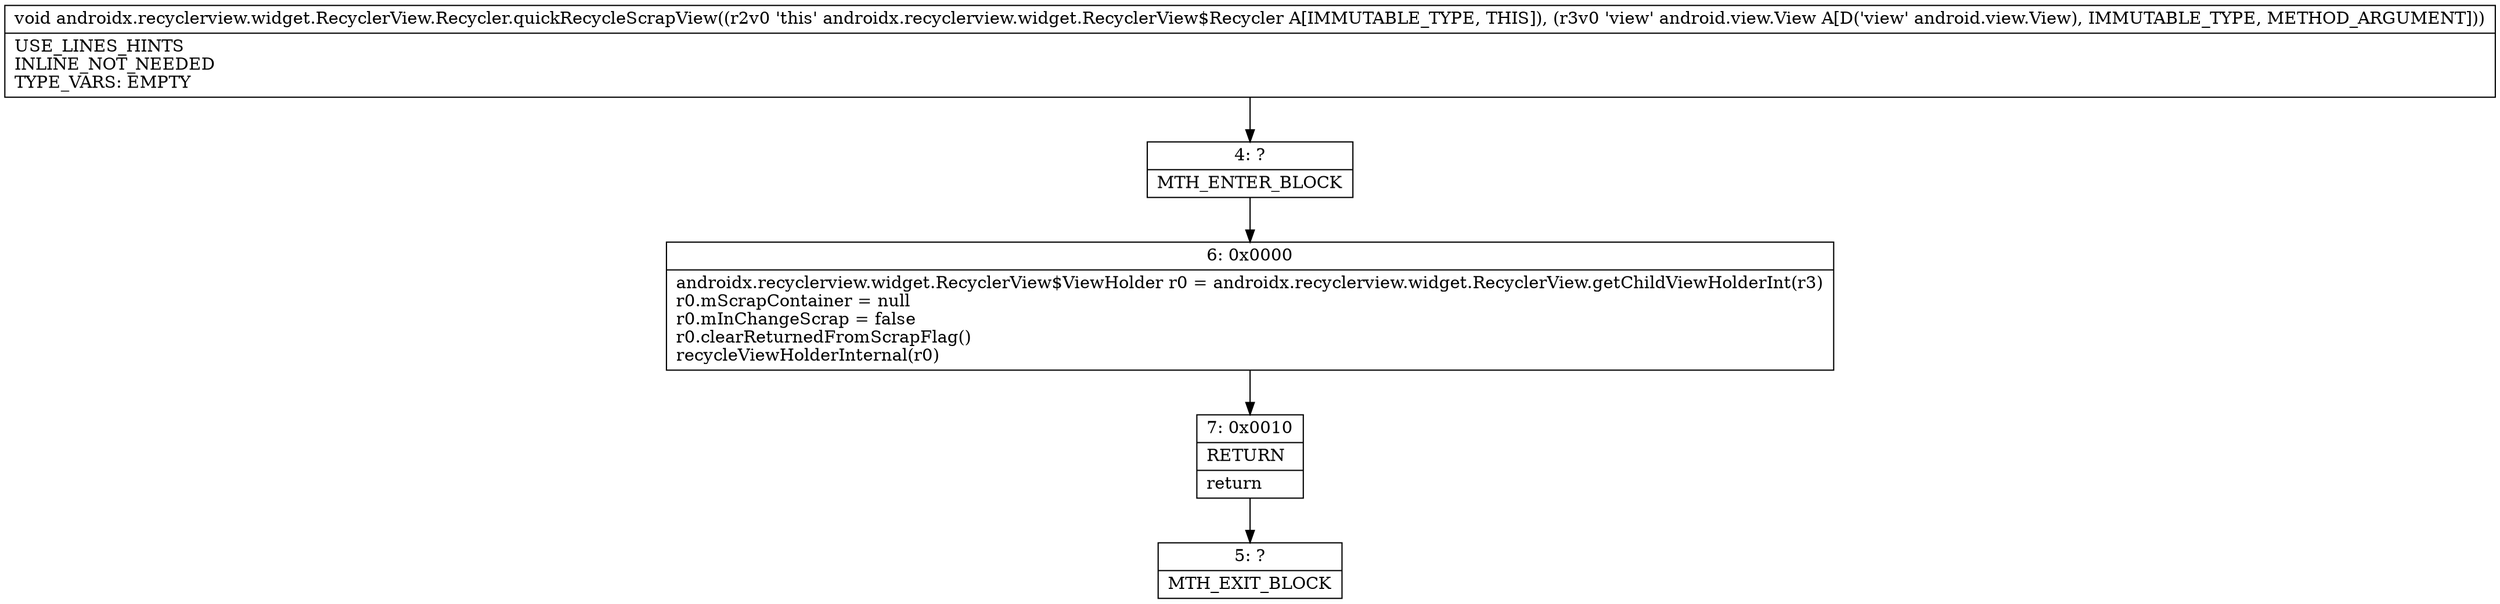digraph "CFG forandroidx.recyclerview.widget.RecyclerView.Recycler.quickRecycleScrapView(Landroid\/view\/View;)V" {
Node_4 [shape=record,label="{4\:\ ?|MTH_ENTER_BLOCK\l}"];
Node_6 [shape=record,label="{6\:\ 0x0000|androidx.recyclerview.widget.RecyclerView$ViewHolder r0 = androidx.recyclerview.widget.RecyclerView.getChildViewHolderInt(r3)\lr0.mScrapContainer = null\lr0.mInChangeScrap = false\lr0.clearReturnedFromScrapFlag()\lrecycleViewHolderInternal(r0)\l}"];
Node_7 [shape=record,label="{7\:\ 0x0010|RETURN\l|return\l}"];
Node_5 [shape=record,label="{5\:\ ?|MTH_EXIT_BLOCK\l}"];
MethodNode[shape=record,label="{void androidx.recyclerview.widget.RecyclerView.Recycler.quickRecycleScrapView((r2v0 'this' androidx.recyclerview.widget.RecyclerView$Recycler A[IMMUTABLE_TYPE, THIS]), (r3v0 'view' android.view.View A[D('view' android.view.View), IMMUTABLE_TYPE, METHOD_ARGUMENT]))  | USE_LINES_HINTS\lINLINE_NOT_NEEDED\lTYPE_VARS: EMPTY\l}"];
MethodNode -> Node_4;Node_4 -> Node_6;
Node_6 -> Node_7;
Node_7 -> Node_5;
}

